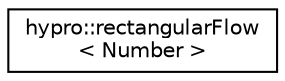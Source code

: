 digraph "Graphical Class Hierarchy"
{
  edge [fontname="Helvetica",fontsize="10",labelfontname="Helvetica",labelfontsize="10"];
  node [fontname="Helvetica",fontsize="10",shape=record];
  rankdir="LR";
  Node1 [label="hypro::rectangularFlow\l\< Number \>",height=0.2,width=0.4,color="black", fillcolor="white", style="filled",URL="$classhypro_1_1rectangularFlow.html"];
}
